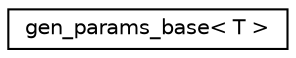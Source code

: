 digraph "Graphical Class Hierarchy"
{
 // LATEX_PDF_SIZE
  edge [fontname="Helvetica",fontsize="10",labelfontname="Helvetica",labelfontsize="10"];
  node [fontname="Helvetica",fontsize="10",shape=record];
  rankdir="LR";
  Node0 [label="gen_params_base\< T \>",height=0.2,width=0.4,color="black", fillcolor="white", style="filled",URL="$classgen__params__base.html",tooltip=" "];
}
